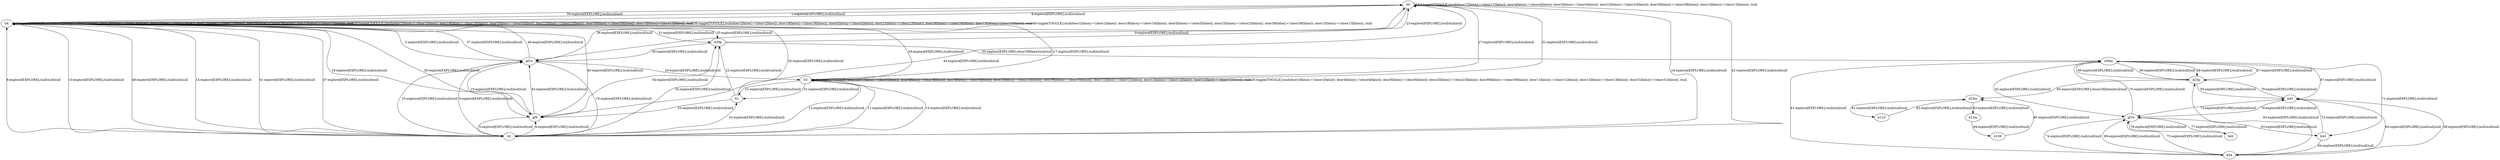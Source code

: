 # Total number of goals covered by this test: 1
# b109 --> d23m

digraph g {
"b0" -> "b4" [label = "1-explore[EXPLORE];/null/null/null"];
"b4" -> "gf10" [label = "2-explore[EXPLORE];/null/null/null"];
"gf10" -> "b2" [label = "3-explore[EXPLORE];/null/null/null"];
"b2" -> "gf9" [label = "4-explore[EXPLORE];/null/null/null"];
"gf9" -> "b2" [label = "5-explore[EXPLORE];/null/null/null"];
"b2" -> "b4" [label = "6-explore[EXPLORE];/null/null/null"];
"b4" -> "b4" [label = "7-toggle[TOGGLE];/null/door1[false]:=!(door1[false]); door19[false]:=!(door19[false]); door5[false]:=!(door5[false]); door23[false]:=!(door23[false]); door39[false]:=!(door39[false]); door13[false]:=!(door13[false]); /null"];
"b4" -> "b0" [label = "8-explore[EXPLORE];/null/null/null"];
"b0" -> "gf10" [label = "9-explore[EXPLORE];/null/null/null"];
"gf10" -> "b2" [label = "10-explore[EXPLORE];/null/null/null"];
"b2" -> "b3" [label = "11-explore[EXPLORE];/null/null/null"];
"b3" -> "b2" [label = "12-explore[EXPLORE];/null/null/null"];
"b2" -> "b4" [label = "13-explore[EXPLORE];/null/null/null"];
"b4" -> "b2" [label = "14-explore[EXPLORE];/null/null/null"];
"b2" -> "b3" [label = "15-explore[EXPLORE];/null/null/null"];
"b3" -> "b3" [label = "16-toggle[TOGGLE];/null/door1[false]:=!(door1[false]); door4[false]:=!(door4[false]); door5[false]:=!(door5[false]); door23[false]:=!(door23[false]); door39[false]:=!(door39[false]); door11[false]:=!(door11[false]); door13[false]:=!(door13[false]); door31[false]:=!(door31[false]); /null"];
"b3" -> "b4" [label = "17-explore[EXPLORE];/null/null/null"];
"b4" -> "gf9" [label = "18-explore[EXPLORE];/null/null/null"];
"gf9" -> "gf10" [label = "19-explore[EXPLORE];/null/null/null"];
"gf10" -> "b3" [label = "20-explore[EXPLORE];/null/null/null"];
"b3" -> "b1" [label = "21-explore[EXPLORE];/null/null/null"];
"b1" -> "d39p" [label = "22-explore[EXPLORE];/null/null/null"];
"d39p" -> "b0" [label = "23-explore[EXPLORE];/null/null/null"];
"b0" -> "b2" [label = "24-explore[EXPLORE];/null/null/null"];
"b2" -> "gf10" [label = "25-explore[EXPLORE];/null/null/null"];
"gf10" -> "b0" [label = "26-explore[EXPLORE];/null/null/null"];
"b0" -> "b3" [label = "27-explore[EXPLORE];/null/null/null"];
"b3" -> "b3" [label = "28-toggle[TOGGLE];/null/door1[false]:=!(door1[false]); door4[false]:=!(door4[false]); door5[false]:=!(door5[false]); door23[false]:=!(door23[false]); door39[false]:=!(door39[false]); door11[false]:=!(door11[false]); door13[false]:=!(door13[false]); door31[false]:=!(door31[false]); /null"];
"b3" -> "b4" [label = "29-explore[EXPLORE];/null/null/null"];
"b4" -> "b4" [label = "30-toggle[TOGGLE];/null/door1[false]:=!(door1[false]); door19[false]:=!(door19[false]); door5[false]:=!(door5[false]); door23[false]:=!(door23[false]); door39[false]:=!(door39[false]); door13[false]:=!(door13[false]); /null"];
"b4" -> "d39p" [label = "31-explore[EXPLORE];/null/null/null"];
"d39p" -> "b2" [label = "32-explore[EXPLORE];/null/null/null"];
"b2" -> "b1" [label = "33-explore[EXPLORE];/null/null/null"];
"b1" -> "b4" [label = "34-explore[EXPLORE];/null/null/null"];
"b4" -> "d39p" [label = "35-explore[EXPLORE];/null/null/null"];
"d39p" -> "gf10" [label = "36-explore[EXPLORE];/null/null/null"];
"gf10" -> "b4" [label = "37-explore[EXPLORE];/null/null/null"];
"b4" -> "b4" [label = "38-toggle[TOGGLE];/null/door1[false]:=!(door1[false]); door19[false]:=!(door19[false]); door5[false]:=!(door5[false]); door23[false]:=!(door23[false]); door39[false]:=!(door39[false]); door13[false]:=!(door13[false]); /null"];
"b4" -> "gf9" [label = "39-explore[EXPLORE];/null/null/null"];
"gf9" -> "b4" [label = "40-explore[EXPLORE];/null/null/null"];
"b4" -> "b2" [label = "41-explore[EXPLORE];/null/null/null"];
"b2" -> "b0" [label = "42-explore[EXPLORE];/null/null/null"];
"b0" -> "b0" [label = "43-toggle[TOGGLE];/null/door17[false]:=!(door17[false]); door4[false]:=!(door4[false]); door5[false]:=!(door5[false]); door23[false]:=!(door23[false]); door39[false]:=!(door39[false]); door13[false]:=!(door13[false]); /null"];
"b0" -> "gf9" [label = "44-explore[EXPLORE];/null/null/null"];
"gf9" -> "gf10" [label = "45-explore[EXPLORE];/null/null/null"];
"gf10" -> "b4" [label = "46-explore[EXPLORE];/null/null/null"];
"b4" -> "b2" [label = "47-explore[EXPLORE];/null/null/null"];
"b2" -> "b4" [label = "48-explore[EXPLORE];/null/null/null"];
"b4" -> "b4" [label = "49-toggle[TOGGLE];/null/door1[false]:=!(door1[false]); door19[false]:=!(door19[false]); door5[false]:=!(door5[false]); door23[false]:=!(door23[false]); door39[false]:=!(door39[false]); door13[false]:=!(door13[false]); /null"];
"b4" -> "b0" [label = "50-explore[EXPLORE];/null/null/null"];
"b0" -> "b3" [label = "51-explore[EXPLORE];/null/null/null"];
"b3" -> "b1" [label = "52-explore[EXPLORE];/null/null/null"];
"b1" -> "gf9" [label = "53-explore[EXPLORE];/null/null/null"];
"gf9" -> "d39p" [label = "54-explore[EXPLORE];/null/null/null"];
"d39p" -> "d39m" [label = "55-explore[EXPLORE];/door39[false]/null/null"];
"d39m" -> "d23p" [label = "56-explore[EXPLORE];/null/null/null"];
"d23p" -> "d39m" [label = "57-explore[EXPLORE];/null/null/null"];
"d39m" -> "d23p" [label = "58-explore[EXPLORE];/null/null/null"];
"d23p" -> "b45" [label = "59-explore[EXPLORE];/null/null/null"];
"b45" -> "b44" [label = "60-explore[EXPLORE];/null/null/null"];
"b44" -> "d39m" [label = "61-explore[EXPLORE];/null/null/null"];
"d39m" -> "gf16" [label = "62-explore[EXPLORE];/null/null/null"];
"gf16" -> "b43" [label = "63-explore[EXPLORE];/null/null/null"];
"b43" -> "b44" [label = "64-explore[EXPLORE];/null/null/null"];
"b44" -> "d23p" [label = "65-explore[EXPLORE];/null/null/null"];
"d23p" -> "d39m" [label = "66-explore[EXPLORE];/null/null/null"];
"d39m" -> "b45" [label = "67-explore[EXPLORE];/null/null/null"];
"b45" -> "b44" [label = "68-explore[EXPLORE];/null/null/null"];
"b44" -> "gf16" [label = "69-explore[EXPLORE];/null/null/null"];
"gf16" -> "d39m" [label = "70-explore[EXPLORE];/null/null/null"];
"d39m" -> "b43" [label = "71-explore[EXPLORE];/null/null/null"];
"b43" -> "b45" [label = "72-explore[EXPLORE];/null/null/null"];
"b45" -> "gf16" [label = "73-explore[EXPLORE];/null/null/null"];
"gf16" -> "b44" [label = "74-explore[EXPLORE];/null/null/null"];
"b44" -> "gf16" [label = "75-explore[EXPLORE];/null/null/null"];
"gf16" -> "b42" [label = "76-explore[EXPLORE];/null/null/null"];
"b42" -> "gf16" [label = "77-explore[EXPLORE];/null/null/null"];
"gf16" -> "b45" [label = "78-explore[EXPLORE];/null/null/null"];
"b45" -> "d23p" [label = "79-explore[EXPLORE];/null/null/null"];
"d23p" -> "d23m" [label = "80-explore[EXPLORE];/door23[false]/null/null"];
"d23m" -> "b110" [label = "81-explore[EXPLORE];/null/null/null"];
"b110" -> "d23m" [label = "82-explore[EXPLORE];/null/null/null"];
"d23m" -> "d15m" [label = "83-explore[EXPLORE];/null/null/null"];
"d15m" -> "b109" [label = "84-explore[EXPLORE];/null/null/null"];
"b109" -> "d23m" [label = "85-explore[EXPLORE];/null/null/null"];
}